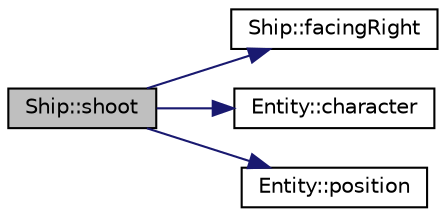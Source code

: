 digraph "Ship::shoot"
{
  edge [fontname="Helvetica",fontsize="10",labelfontname="Helvetica",labelfontsize="10"];
  node [fontname="Helvetica",fontsize="10",shape=record];
  rankdir="LR";
  Node1 [label="Ship::shoot",height=0.2,width=0.4,color="black", fillcolor="grey75", style="filled", fontcolor="black"];
  Node1 -> Node2 [color="midnightblue",fontsize="10",style="solid",fontname="Helvetica"];
  Node2 [label="Ship::facingRight",height=0.2,width=0.4,color="black", fillcolor="white", style="filled",URL="$classShip.html#a0a5cf5eabc808563bffc6089380c8ff0"];
  Node1 -> Node3 [color="midnightblue",fontsize="10",style="solid",fontname="Helvetica"];
  Node3 [label="Entity::character",height=0.2,width=0.4,color="black", fillcolor="white", style="filled",URL="$classEntity.html#a3eba78fb7d8910843adb604cd8898e79"];
  Node1 -> Node4 [color="midnightblue",fontsize="10",style="solid",fontname="Helvetica"];
  Node4 [label="Entity::position",height=0.2,width=0.4,color="black", fillcolor="white", style="filled",URL="$classEntity.html#a46560a758a9dfda4d34ce09f67d41aad"];
}

